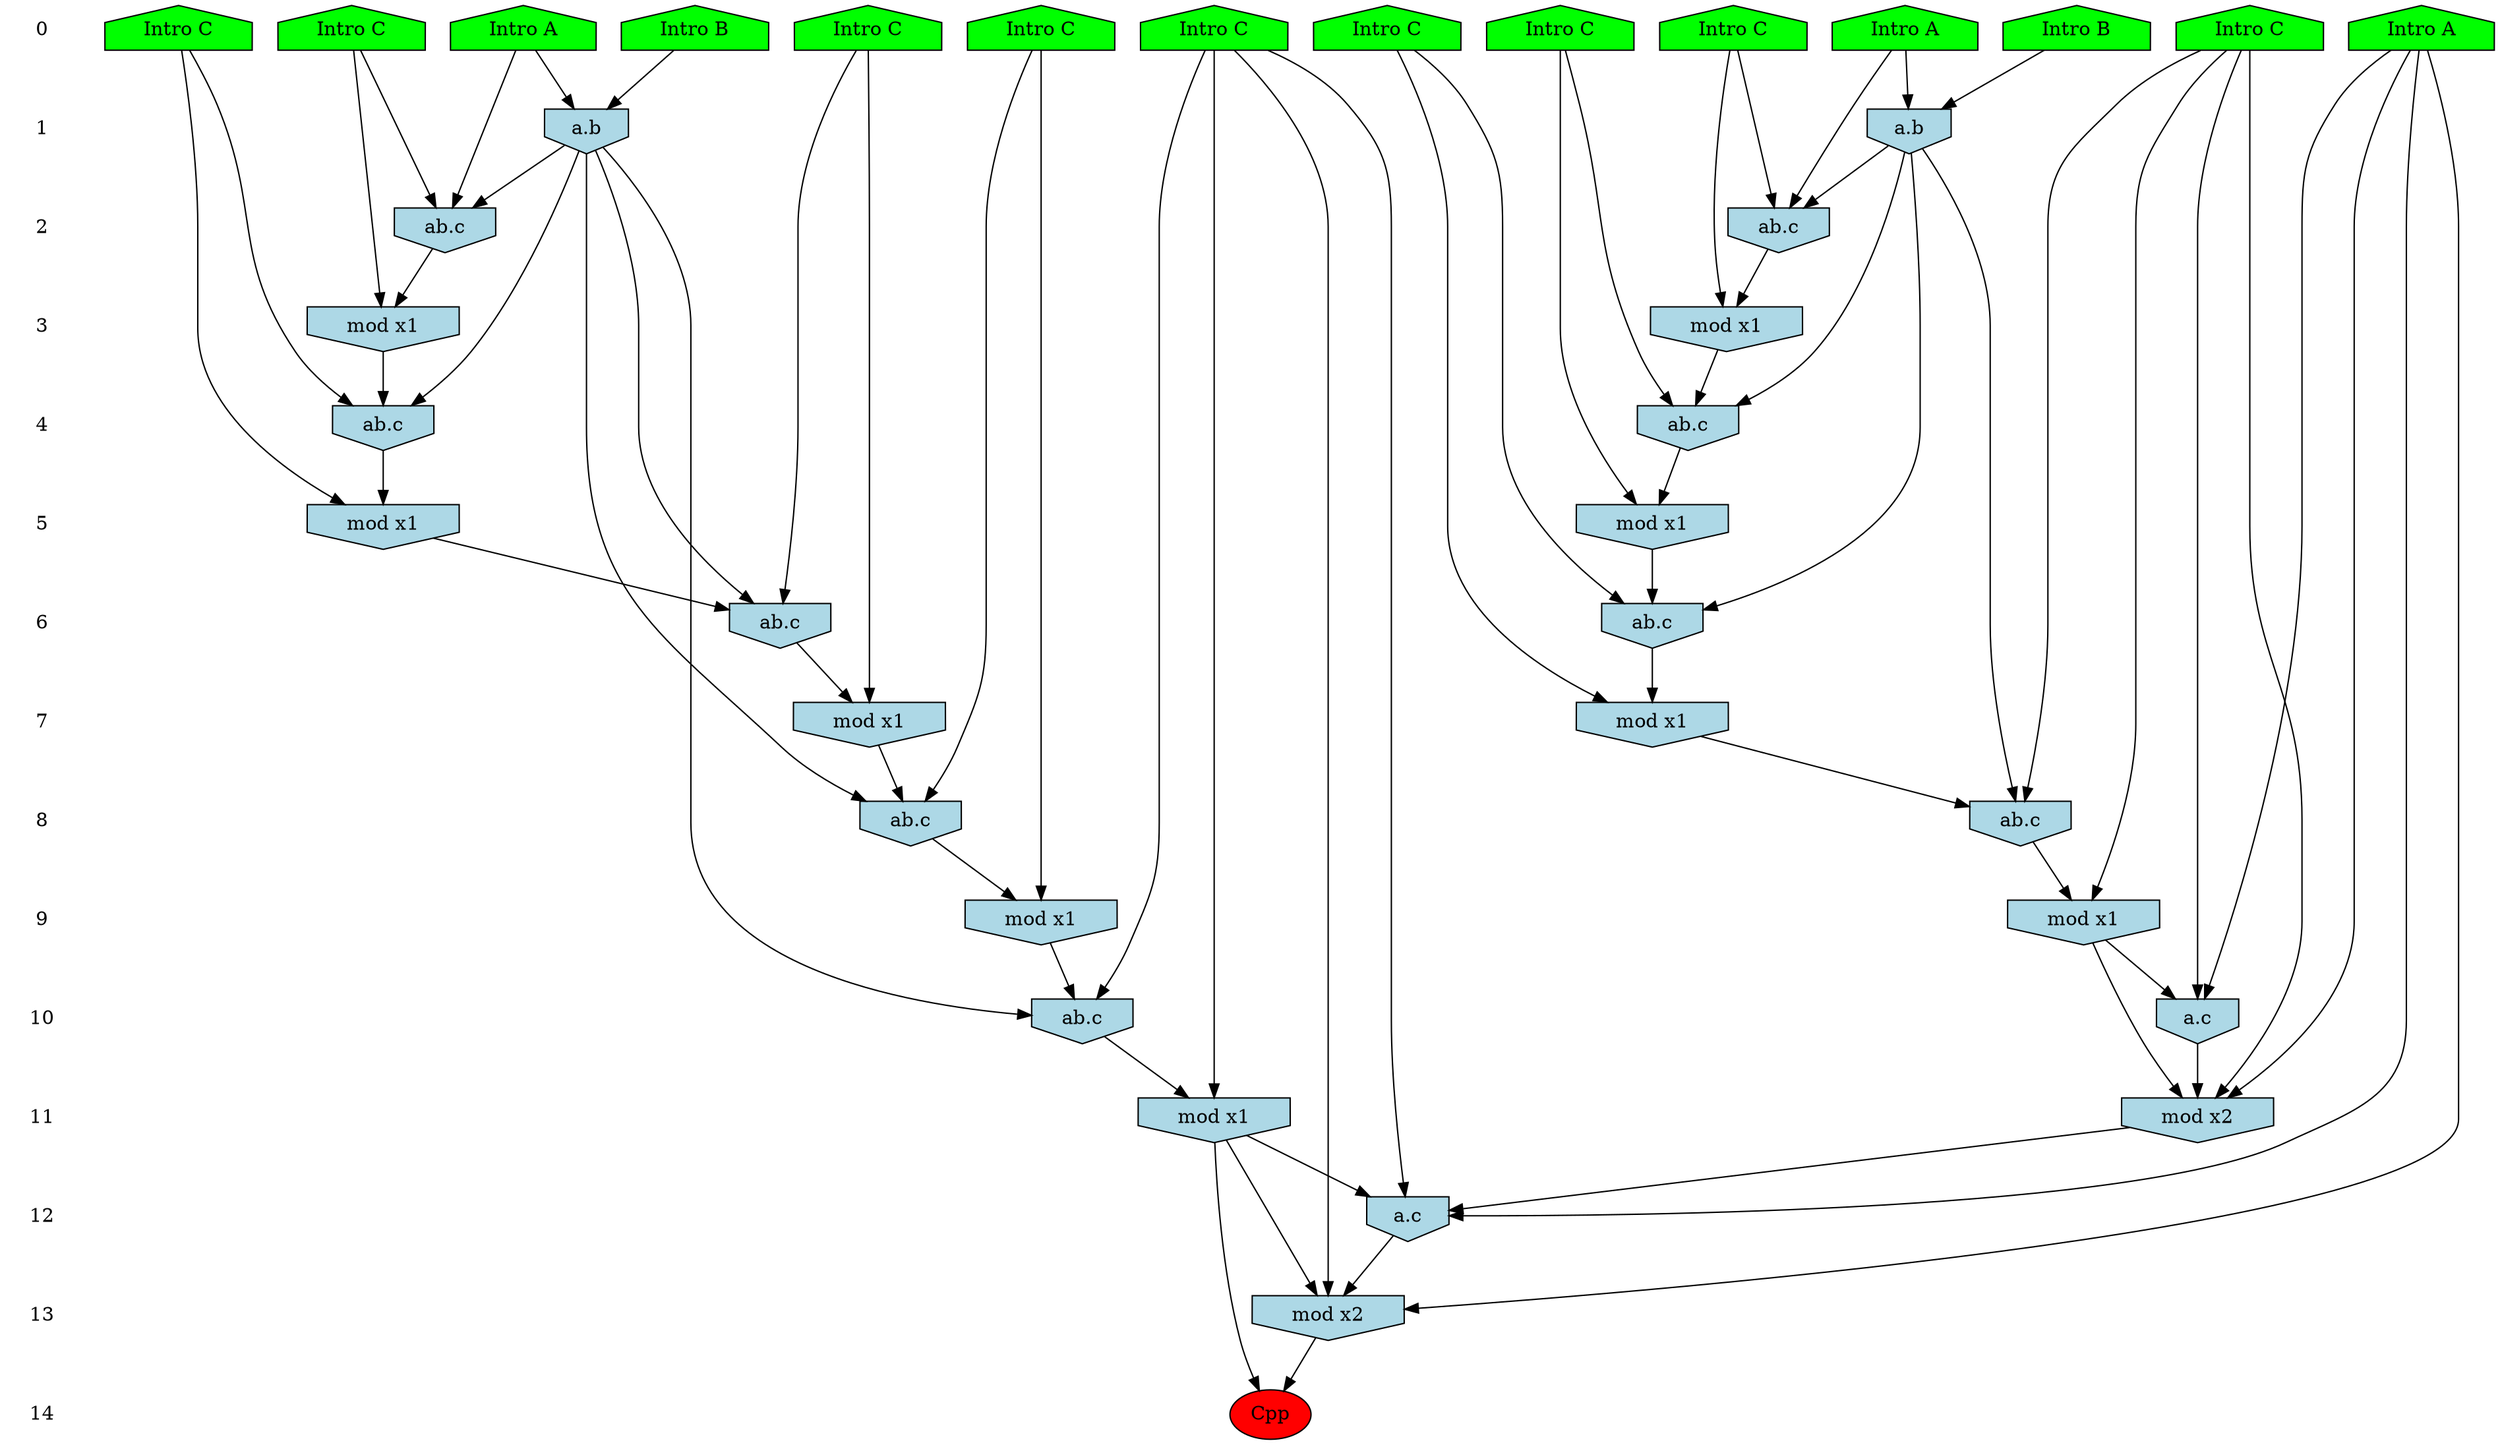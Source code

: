 /* Compression of 2 causal flows obtained in average at 1.650425E+01 t.u */
/* Compressed causal flows were: [2616;3057] */
digraph G{
 ranksep=.5 ; 
{ rank = same ; "0" [shape=plaintext] ; node_1 [label ="Intro B", shape=house, style=filled, fillcolor=green] ;
node_2 [label ="Intro A", shape=house, style=filled, fillcolor=green] ;
node_3 [label ="Intro A", shape=house, style=filled, fillcolor=green] ;
node_4 [label ="Intro A", shape=house, style=filled, fillcolor=green] ;
node_5 [label ="Intro B", shape=house, style=filled, fillcolor=green] ;
node_6 [label ="Intro C", shape=house, style=filled, fillcolor=green] ;
node_7 [label ="Intro C", shape=house, style=filled, fillcolor=green] ;
node_8 [label ="Intro C", shape=house, style=filled, fillcolor=green] ;
node_9 [label ="Intro C", shape=house, style=filled, fillcolor=green] ;
node_10 [label ="Intro C", shape=house, style=filled, fillcolor=green] ;
node_11 [label ="Intro C", shape=house, style=filled, fillcolor=green] ;
node_12 [label ="Intro C", shape=house, style=filled, fillcolor=green] ;
node_13 [label ="Intro C", shape=house, style=filled, fillcolor=green] ;
node_14 [label ="Intro C", shape=house, style=filled, fillcolor=green] ;
}
{ rank = same ; "1" [shape=plaintext] ; node_15 [label="a.b", shape=invhouse, style=filled, fillcolor = lightblue] ;
node_20 [label="a.b", shape=invhouse, style=filled, fillcolor = lightblue] ;
}
{ rank = same ; "2" [shape=plaintext] ; node_16 [label="ab.c", shape=invhouse, style=filled, fillcolor = lightblue] ;
node_22 [label="ab.c", shape=invhouse, style=filled, fillcolor = lightblue] ;
}
{ rank = same ; "3" [shape=plaintext] ; node_17 [label="mod x1", shape=invhouse, style=filled, fillcolor = lightblue] ;
node_26 [label="mod x1", shape=invhouse, style=filled, fillcolor = lightblue] ;
}
{ rank = same ; "4" [shape=plaintext] ; node_18 [label="ab.c", shape=invhouse, style=filled, fillcolor = lightblue] ;
node_27 [label="ab.c", shape=invhouse, style=filled, fillcolor = lightblue] ;
}
{ rank = same ; "5" [shape=plaintext] ; node_19 [label="mod x1", shape=invhouse, style=filled, fillcolor = lightblue] ;
node_29 [label="mod x1", shape=invhouse, style=filled, fillcolor = lightblue] ;
}
{ rank = same ; "6" [shape=plaintext] ; node_21 [label="ab.c", shape=invhouse, style=filled, fillcolor = lightblue] ;
node_30 [label="ab.c", shape=invhouse, style=filled, fillcolor = lightblue] ;
}
{ rank = same ; "7" [shape=plaintext] ; node_23 [label="mod x1", shape=invhouse, style=filled, fillcolor = lightblue] ;
node_32 [label="mod x1", shape=invhouse, style=filled, fillcolor = lightblue] ;
}
{ rank = same ; "8" [shape=plaintext] ; node_24 [label="ab.c", shape=invhouse, style=filled, fillcolor = lightblue] ;
node_33 [label="ab.c", shape=invhouse, style=filled, fillcolor = lightblue] ;
}
{ rank = same ; "9" [shape=plaintext] ; node_25 [label="mod x1", shape=invhouse, style=filled, fillcolor = lightblue] ;
node_34 [label="mod x1", shape=invhouse, style=filled, fillcolor = lightblue] ;
}
{ rank = same ; "10" [shape=plaintext] ; node_28 [label="ab.c", shape=invhouse, style=filled, fillcolor = lightblue] ;
node_35 [label="a.c", shape=invhouse, style=filled, fillcolor = lightblue] ;
}
{ rank = same ; "11" [shape=plaintext] ; node_31 [label="mod x1", shape=invhouse, style=filled, fillcolor = lightblue] ;
node_36 [label="mod x2", shape=invhouse, style=filled, fillcolor = lightblue] ;
}
{ rank = same ; "12" [shape=plaintext] ; node_37 [label="a.c", shape=invhouse, style=filled, fillcolor = lightblue] ;
}
{ rank = same ; "13" [shape=plaintext] ; node_38 [label="mod x2", shape=invhouse, style=filled, fillcolor = lightblue] ;
}
{ rank = same ; "14" [shape=plaintext] ; node_39 [label ="Cpp", style=filled, fillcolor=red] ;
}
"0" -> "1" [style="invis"]; 
"1" -> "2" [style="invis"]; 
"2" -> "3" [style="invis"]; 
"3" -> "4" [style="invis"]; 
"4" -> "5" [style="invis"]; 
"5" -> "6" [style="invis"]; 
"6" -> "7" [style="invis"]; 
"7" -> "8" [style="invis"]; 
"8" -> "9" [style="invis"]; 
"9" -> "10" [style="invis"]; 
"10" -> "11" [style="invis"]; 
"11" -> "12" [style="invis"]; 
"12" -> "13" [style="invis"]; 
"13" -> "14" [style="invis"]; 
node_2 -> node_15
node_5 -> node_15
node_2 -> node_16
node_7 -> node_16
node_15 -> node_16
node_7 -> node_17
node_16 -> node_17
node_11 -> node_18
node_15 -> node_18
node_17 -> node_18
node_11 -> node_19
node_18 -> node_19
node_1 -> node_20
node_3 -> node_20
node_9 -> node_21
node_15 -> node_21
node_19 -> node_21
node_3 -> node_22
node_14 -> node_22
node_20 -> node_22
node_9 -> node_23
node_21 -> node_23
node_13 -> node_24
node_15 -> node_24
node_23 -> node_24
node_13 -> node_25
node_24 -> node_25
node_14 -> node_26
node_22 -> node_26
node_8 -> node_27
node_20 -> node_27
node_26 -> node_27
node_10 -> node_28
node_15 -> node_28
node_25 -> node_28
node_8 -> node_29
node_27 -> node_29
node_6 -> node_30
node_20 -> node_30
node_29 -> node_30
node_10 -> node_31
node_28 -> node_31
node_6 -> node_32
node_30 -> node_32
node_12 -> node_33
node_20 -> node_33
node_32 -> node_33
node_12 -> node_34
node_33 -> node_34
node_4 -> node_35
node_12 -> node_35
node_34 -> node_35
node_4 -> node_36
node_12 -> node_36
node_34 -> node_36
node_35 -> node_36
node_4 -> node_37
node_10 -> node_37
node_31 -> node_37
node_36 -> node_37
node_4 -> node_38
node_10 -> node_38
node_31 -> node_38
node_37 -> node_38
node_31 -> node_39
node_38 -> node_39
}
/*
 Dot generation time: 0.000205
*/